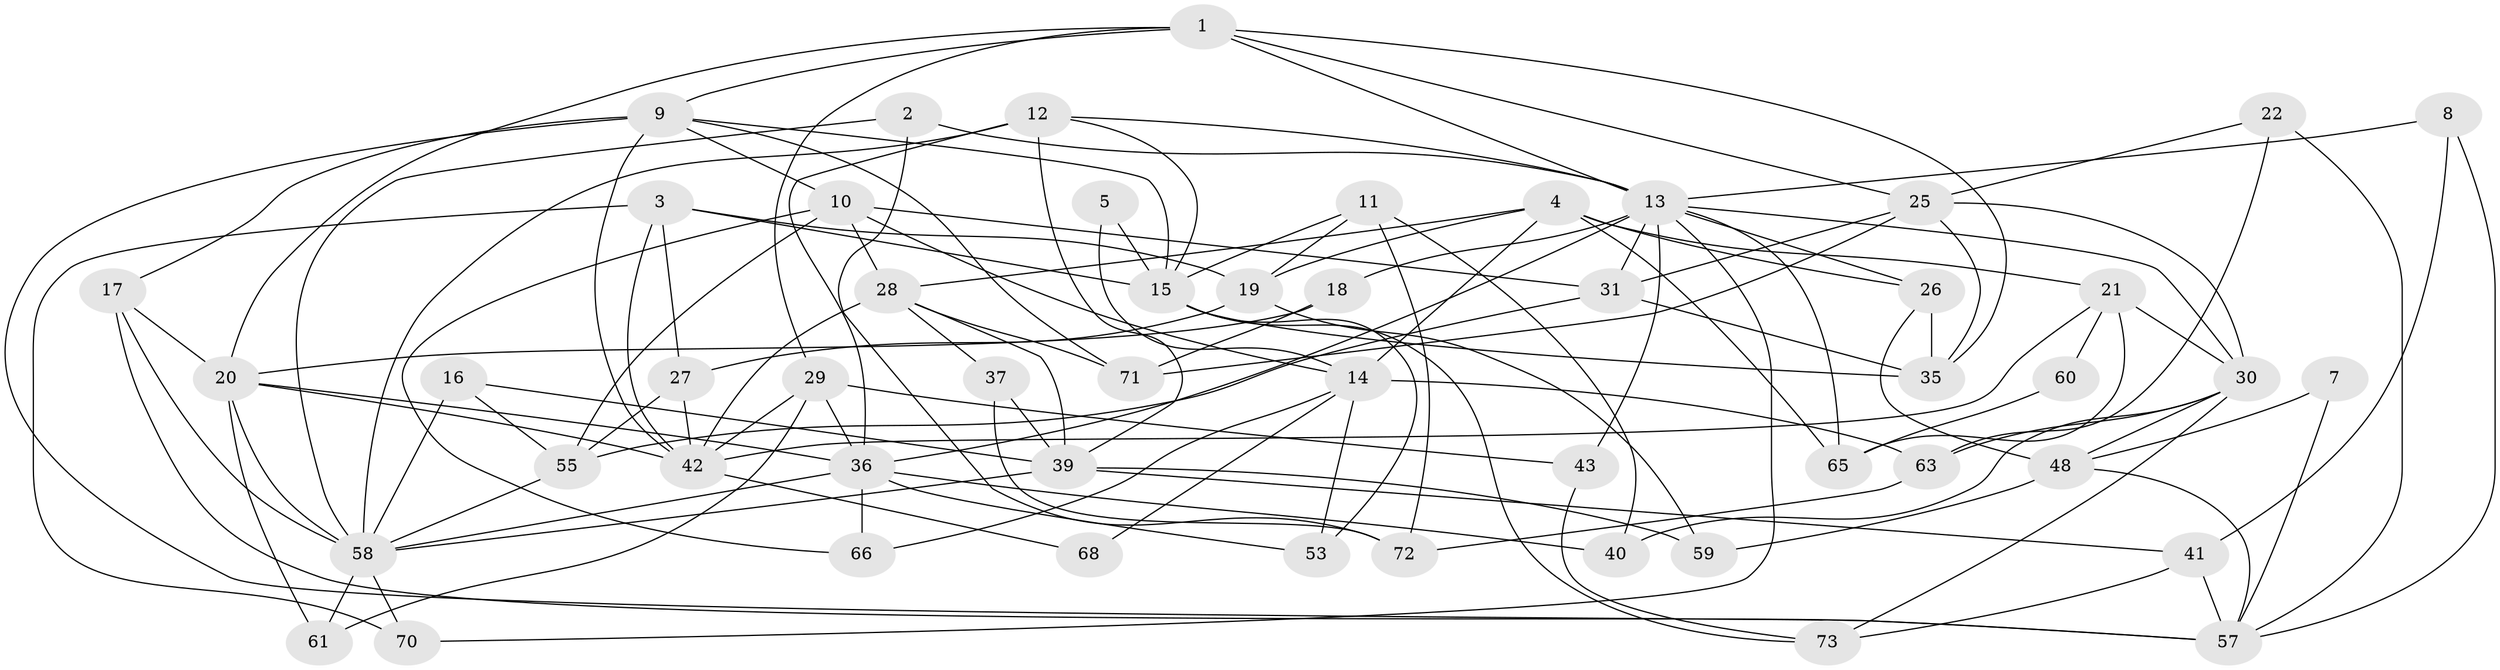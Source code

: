 // Generated by graph-tools (version 1.1) at 2025/52/02/27/25 19:52:01]
// undirected, 52 vertices, 125 edges
graph export_dot {
graph [start="1"]
  node [color=gray90,style=filled];
  1 [super="+24"];
  2;
  3 [super="+6"];
  4 [super="+46"];
  5;
  7;
  8;
  9 [super="+69"];
  10 [super="+47"];
  11;
  12 [super="+56"];
  13 [super="+34"];
  14 [super="+23"];
  15 [super="+32"];
  16;
  17 [super="+52"];
  18 [super="+38"];
  19 [super="+44"];
  20 [super="+49"];
  21 [super="+54"];
  22;
  25 [super="+51"];
  26;
  27;
  28 [super="+33"];
  29 [super="+50"];
  30 [super="+45"];
  31;
  35;
  36 [super="+64"];
  37;
  39 [super="+75"];
  40;
  41;
  42;
  43;
  48;
  53;
  55 [super="+67"];
  57 [super="+74"];
  58 [super="+62"];
  59;
  60;
  61;
  63;
  65;
  66;
  68;
  70;
  71;
  72;
  73;
  1 -- 20;
  1 -- 25;
  1 -- 29;
  1 -- 35;
  1 -- 13;
  1 -- 9;
  2 -- 58;
  2 -- 72;
  2 -- 13;
  3 -- 70;
  3 -- 42;
  3 -- 15;
  3 -- 19;
  3 -- 27;
  4 -- 65;
  4 -- 26;
  4 -- 19;
  4 -- 28;
  4 -- 14;
  4 -- 21;
  5 -- 14;
  5 -- 15;
  7 -- 48;
  7 -- 57;
  8 -- 41;
  8 -- 13;
  8 -- 57;
  9 -- 42;
  9 -- 71;
  9 -- 15;
  9 -- 17;
  9 -- 10;
  9 -- 57;
  10 -- 66;
  10 -- 14;
  10 -- 55;
  10 -- 28;
  10 -- 31;
  11 -- 40;
  11 -- 72;
  11 -- 19;
  11 -- 15;
  12 -- 13;
  12 -- 15;
  12 -- 39;
  12 -- 36;
  12 -- 58;
  13 -- 36;
  13 -- 18;
  13 -- 65;
  13 -- 70;
  13 -- 43;
  13 -- 26;
  13 -- 30;
  13 -- 31;
  14 -- 63;
  14 -- 66;
  14 -- 68;
  14 -- 53;
  15 -- 35;
  15 -- 53;
  15 -- 73;
  16 -- 58;
  16 -- 39;
  16 -- 55;
  17 -- 57 [weight=2];
  17 -- 58;
  17 -- 20;
  18 -- 71;
  18 -- 20;
  19 -- 59;
  19 -- 27;
  20 -- 36;
  20 -- 58;
  20 -- 61;
  20 -- 42;
  21 -- 30 [weight=2];
  21 -- 65;
  21 -- 42;
  21 -- 60;
  22 -- 57;
  22 -- 63;
  22 -- 25;
  25 -- 35;
  25 -- 30;
  25 -- 71;
  25 -- 31;
  26 -- 48;
  26 -- 35;
  27 -- 42;
  27 -- 55;
  28 -- 37;
  28 -- 39;
  28 -- 71;
  28 -- 42;
  29 -- 43;
  29 -- 61;
  29 -- 42;
  29 -- 36;
  30 -- 40;
  30 -- 48;
  30 -- 73;
  30 -- 63;
  31 -- 55;
  31 -- 35;
  36 -- 66;
  36 -- 53;
  36 -- 40;
  36 -- 58;
  37 -- 72;
  37 -- 39;
  39 -- 41;
  39 -- 59;
  39 -- 58;
  41 -- 57;
  41 -- 73;
  42 -- 68;
  43 -- 73;
  48 -- 57;
  48 -- 59;
  55 -- 58;
  58 -- 61;
  58 -- 70;
  60 -- 65;
  63 -- 72;
}
